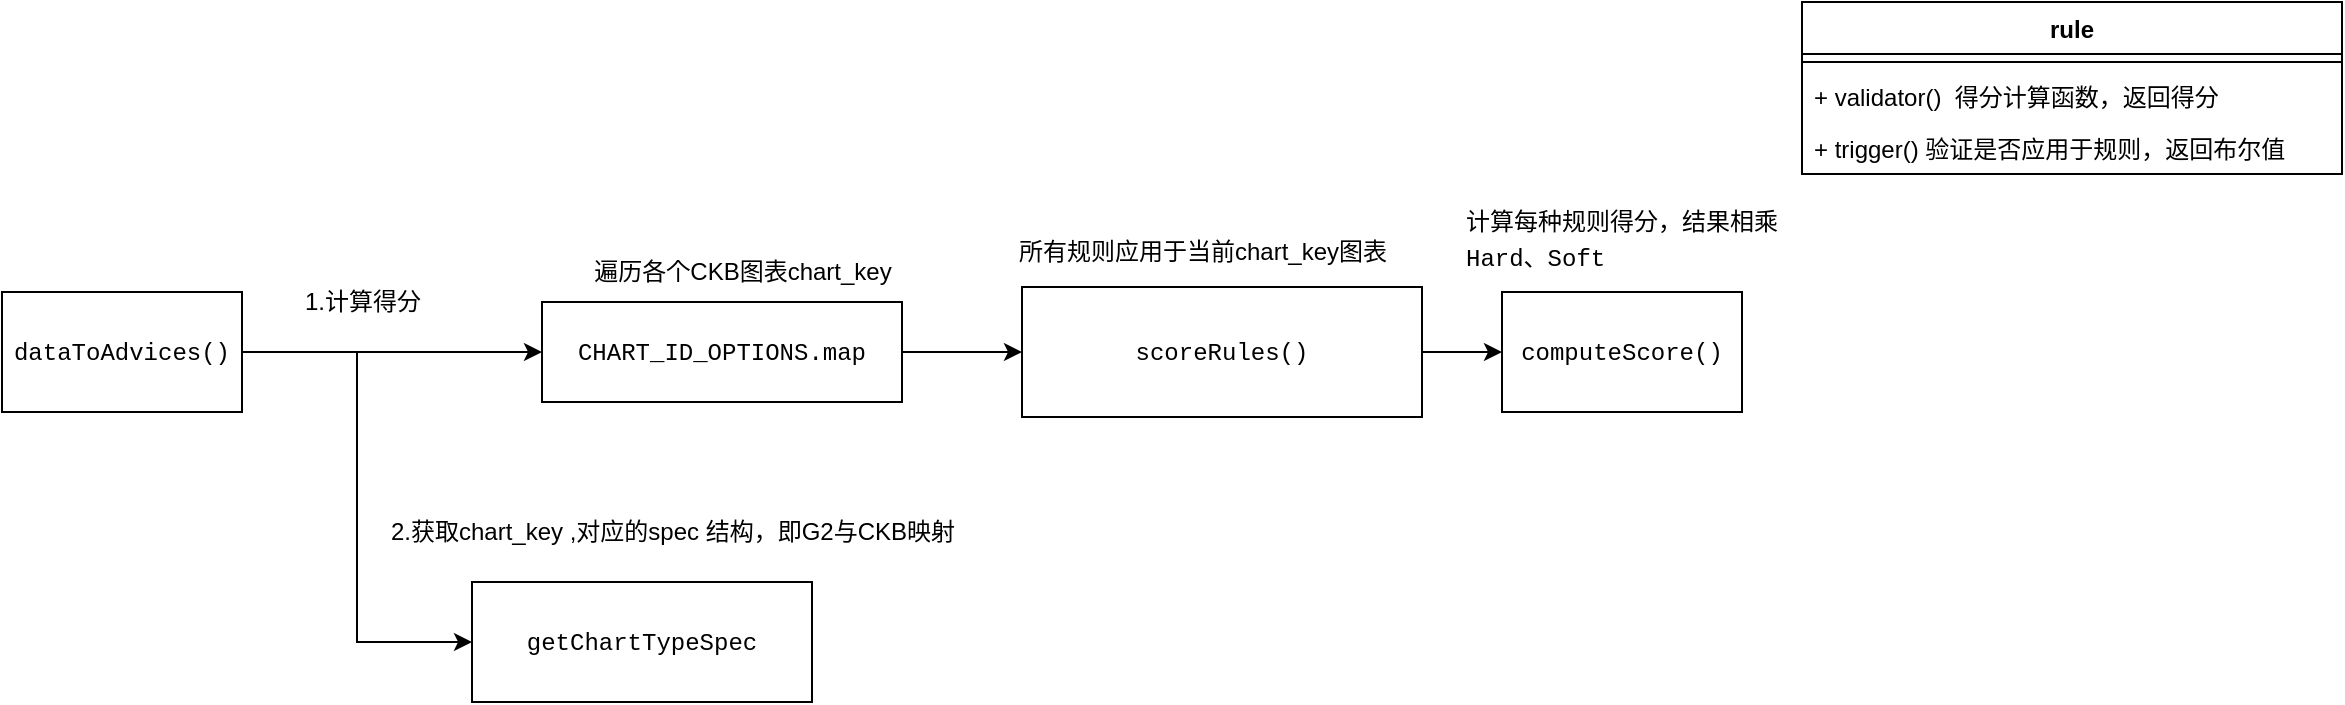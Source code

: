 <mxfile version="21.0.2" type="github">
  <diagram name="第 1 页" id="FD8gzh4Fw06256hOVhYC">
    <mxGraphModel dx="1434" dy="796" grid="1" gridSize="10" guides="1" tooltips="1" connect="1" arrows="1" fold="1" page="1" pageScale="1" pageWidth="3300" pageHeight="4681" math="0" shadow="0">
      <root>
        <mxCell id="0" />
        <mxCell id="1" parent="0" />
        <mxCell id="0QhSy9UWkJGR73a_XTCn-5" style="edgeStyle=orthogonalEdgeStyle;rounded=0;orthogonalLoop=1;jettySize=auto;html=1;exitX=1;exitY=0.5;exitDx=0;exitDy=0;entryX=0;entryY=0.5;entryDx=0;entryDy=0;" edge="1" parent="1" source="0QhSy9UWkJGR73a_XTCn-2" target="0QhSy9UWkJGR73a_XTCn-3">
          <mxGeometry relative="1" as="geometry" />
        </mxCell>
        <mxCell id="0QhSy9UWkJGR73a_XTCn-21" style="edgeStyle=orthogonalEdgeStyle;rounded=0;orthogonalLoop=1;jettySize=auto;html=1;exitX=1;exitY=0.5;exitDx=0;exitDy=0;entryX=0;entryY=0.5;entryDx=0;entryDy=0;" edge="1" parent="1" source="0QhSy9UWkJGR73a_XTCn-2" target="0QhSy9UWkJGR73a_XTCn-20">
          <mxGeometry relative="1" as="geometry" />
        </mxCell>
        <mxCell id="0QhSy9UWkJGR73a_XTCn-2" value="&lt;div style=&quot;background-color: rgb(255, 255, 255); font-family: Menlo, Monaco, &amp;quot;Courier New&amp;quot;, monospace; line-height: 18px;&quot;&gt;dataToAdvices()&lt;/div&gt;" style="rounded=0;whiteSpace=wrap;html=1;" vertex="1" parent="1">
          <mxGeometry x="140" y="195" width="120" height="60" as="geometry" />
        </mxCell>
        <mxCell id="0QhSy9UWkJGR73a_XTCn-11" style="edgeStyle=orthogonalEdgeStyle;rounded=0;orthogonalLoop=1;jettySize=auto;html=1;exitX=1;exitY=0.5;exitDx=0;exitDy=0;entryX=0;entryY=0.5;entryDx=0;entryDy=0;" edge="1" parent="1" source="0QhSy9UWkJGR73a_XTCn-3" target="0QhSy9UWkJGR73a_XTCn-6">
          <mxGeometry relative="1" as="geometry" />
        </mxCell>
        <mxCell id="0QhSy9UWkJGR73a_XTCn-3" value="&lt;div style=&quot;background-color: rgb(255, 255, 255); font-family: Menlo, Monaco, &amp;quot;Courier New&amp;quot;, monospace; line-height: 18px;&quot;&gt;CHART_ID_OPTIONS.map&lt;/div&gt;" style="rounded=0;whiteSpace=wrap;html=1;" vertex="1" parent="1">
          <mxGeometry x="410" y="200" width="180" height="50" as="geometry" />
        </mxCell>
        <mxCell id="0QhSy9UWkJGR73a_XTCn-4" value="遍历各个CKB图表chart_key" style="text;html=1;align=center;verticalAlign=middle;resizable=0;points=[];autosize=1;strokeColor=none;fillColor=none;" vertex="1" parent="1">
          <mxGeometry x="425" y="170" width="170" height="30" as="geometry" />
        </mxCell>
        <mxCell id="0QhSy9UWkJGR73a_XTCn-12" style="edgeStyle=orthogonalEdgeStyle;rounded=0;orthogonalLoop=1;jettySize=auto;html=1;exitX=1;exitY=0.5;exitDx=0;exitDy=0;" edge="1" parent="1" source="0QhSy9UWkJGR73a_XTCn-6" target="0QhSy9UWkJGR73a_XTCn-10">
          <mxGeometry relative="1" as="geometry" />
        </mxCell>
        <mxCell id="0QhSy9UWkJGR73a_XTCn-6" value="&lt;div style=&quot;background-color: rgb(255, 255, 255); font-family: Menlo, Monaco, &amp;quot;Courier New&amp;quot;, monospace; line-height: 18px;&quot;&gt;scoreRules()&lt;/div&gt;" style="rounded=0;whiteSpace=wrap;html=1;" vertex="1" parent="1">
          <mxGeometry x="650" y="192.5" width="200" height="65" as="geometry" />
        </mxCell>
        <mxCell id="0QhSy9UWkJGR73a_XTCn-7" value="所有规则应用于当前chart_key图表" style="text;html=1;align=center;verticalAlign=middle;resizable=0;points=[];autosize=1;strokeColor=none;fillColor=none;" vertex="1" parent="1">
          <mxGeometry x="635" y="160" width="210" height="30" as="geometry" />
        </mxCell>
        <mxCell id="0QhSy9UWkJGR73a_XTCn-8" value="&lt;div style=&quot;color: rgb(0, 0, 0); background-color: rgb(255, 255, 255); font-family: Menlo, Monaco, &amp;quot;Courier New&amp;quot;, monospace; font-weight: normal; font-size: 12px; line-height: 18px;&quot;&gt;计算每种规则得分，结果相乘Hard、Soft&lt;/div&gt;" style="text;whiteSpace=wrap;html=1;" vertex="1" parent="1">
          <mxGeometry x="870" y="145" width="160" height="40" as="geometry" />
        </mxCell>
        <mxCell id="0QhSy9UWkJGR73a_XTCn-10" value="&lt;div style=&quot;background-color: rgb(255, 255, 255); font-family: Menlo, Monaco, &amp;quot;Courier New&amp;quot;, monospace; line-height: 18px;&quot;&gt;computeScore()&lt;/div&gt;" style="rounded=0;whiteSpace=wrap;html=1;" vertex="1" parent="1">
          <mxGeometry x="890" y="195" width="120" height="60" as="geometry" />
        </mxCell>
        <mxCell id="0QhSy9UWkJGR73a_XTCn-14" value="rule" style="swimlane;fontStyle=1;align=center;verticalAlign=top;childLayout=stackLayout;horizontal=1;startSize=26;horizontalStack=0;resizeParent=1;resizeParentMax=0;resizeLast=0;collapsible=1;marginBottom=0;whiteSpace=wrap;html=1;" vertex="1" parent="1">
          <mxGeometry x="1040" y="50" width="270" height="86" as="geometry" />
        </mxCell>
        <mxCell id="0QhSy9UWkJGR73a_XTCn-16" value="" style="line;strokeWidth=1;fillColor=none;align=left;verticalAlign=middle;spacingTop=-1;spacingLeft=3;spacingRight=3;rotatable=0;labelPosition=right;points=[];portConstraint=eastwest;strokeColor=inherit;" vertex="1" parent="0QhSy9UWkJGR73a_XTCn-14">
          <mxGeometry y="26" width="270" height="8" as="geometry" />
        </mxCell>
        <mxCell id="0QhSy9UWkJGR73a_XTCn-17" value="+&amp;nbsp;validator&lt;span style=&quot;background-color: initial;&quot;&gt;()&amp;nbsp; 得分计算函数，返回得分&lt;/span&gt;" style="text;strokeColor=none;fillColor=none;align=left;verticalAlign=top;spacingLeft=4;spacingRight=4;overflow=hidden;rotatable=0;points=[[0,0.5],[1,0.5]];portConstraint=eastwest;whiteSpace=wrap;html=1;" vertex="1" parent="0QhSy9UWkJGR73a_XTCn-14">
          <mxGeometry y="34" width="270" height="26" as="geometry" />
        </mxCell>
        <mxCell id="0QhSy9UWkJGR73a_XTCn-18" value="+&amp;nbsp;trigger&lt;span style=&quot;background-color: initial;&quot;&gt;() 验证是否应用于规则，返回布尔值&lt;/span&gt;" style="text;strokeColor=none;fillColor=none;align=left;verticalAlign=top;spacingLeft=4;spacingRight=4;overflow=hidden;rotatable=0;points=[[0,0.5],[1,0.5]];portConstraint=eastwest;whiteSpace=wrap;html=1;" vertex="1" parent="0QhSy9UWkJGR73a_XTCn-14">
          <mxGeometry y="60" width="270" height="26" as="geometry" />
        </mxCell>
        <mxCell id="0QhSy9UWkJGR73a_XTCn-19" value="1.计算得分" style="text;html=1;align=center;verticalAlign=middle;resizable=0;points=[];autosize=1;strokeColor=none;fillColor=none;" vertex="1" parent="1">
          <mxGeometry x="280" y="185" width="80" height="30" as="geometry" />
        </mxCell>
        <mxCell id="0QhSy9UWkJGR73a_XTCn-20" value="&lt;div style=&quot;background-color: rgb(255, 255, 255); font-family: Menlo, Monaco, &amp;quot;Courier New&amp;quot;, monospace; line-height: 18px;&quot;&gt;getChartTypeSpec&lt;/div&gt;" style="rounded=0;whiteSpace=wrap;html=1;" vertex="1" parent="1">
          <mxGeometry x="375" y="340" width="170" height="60" as="geometry" />
        </mxCell>
        <mxCell id="0QhSy9UWkJGR73a_XTCn-22" value="2.获取chart_key ,对应的spec 结构，即G2与CKB映射" style="text;html=1;align=center;verticalAlign=middle;resizable=0;points=[];autosize=1;strokeColor=none;fillColor=none;" vertex="1" parent="1">
          <mxGeometry x="320" y="300" width="310" height="30" as="geometry" />
        </mxCell>
      </root>
    </mxGraphModel>
  </diagram>
</mxfile>
